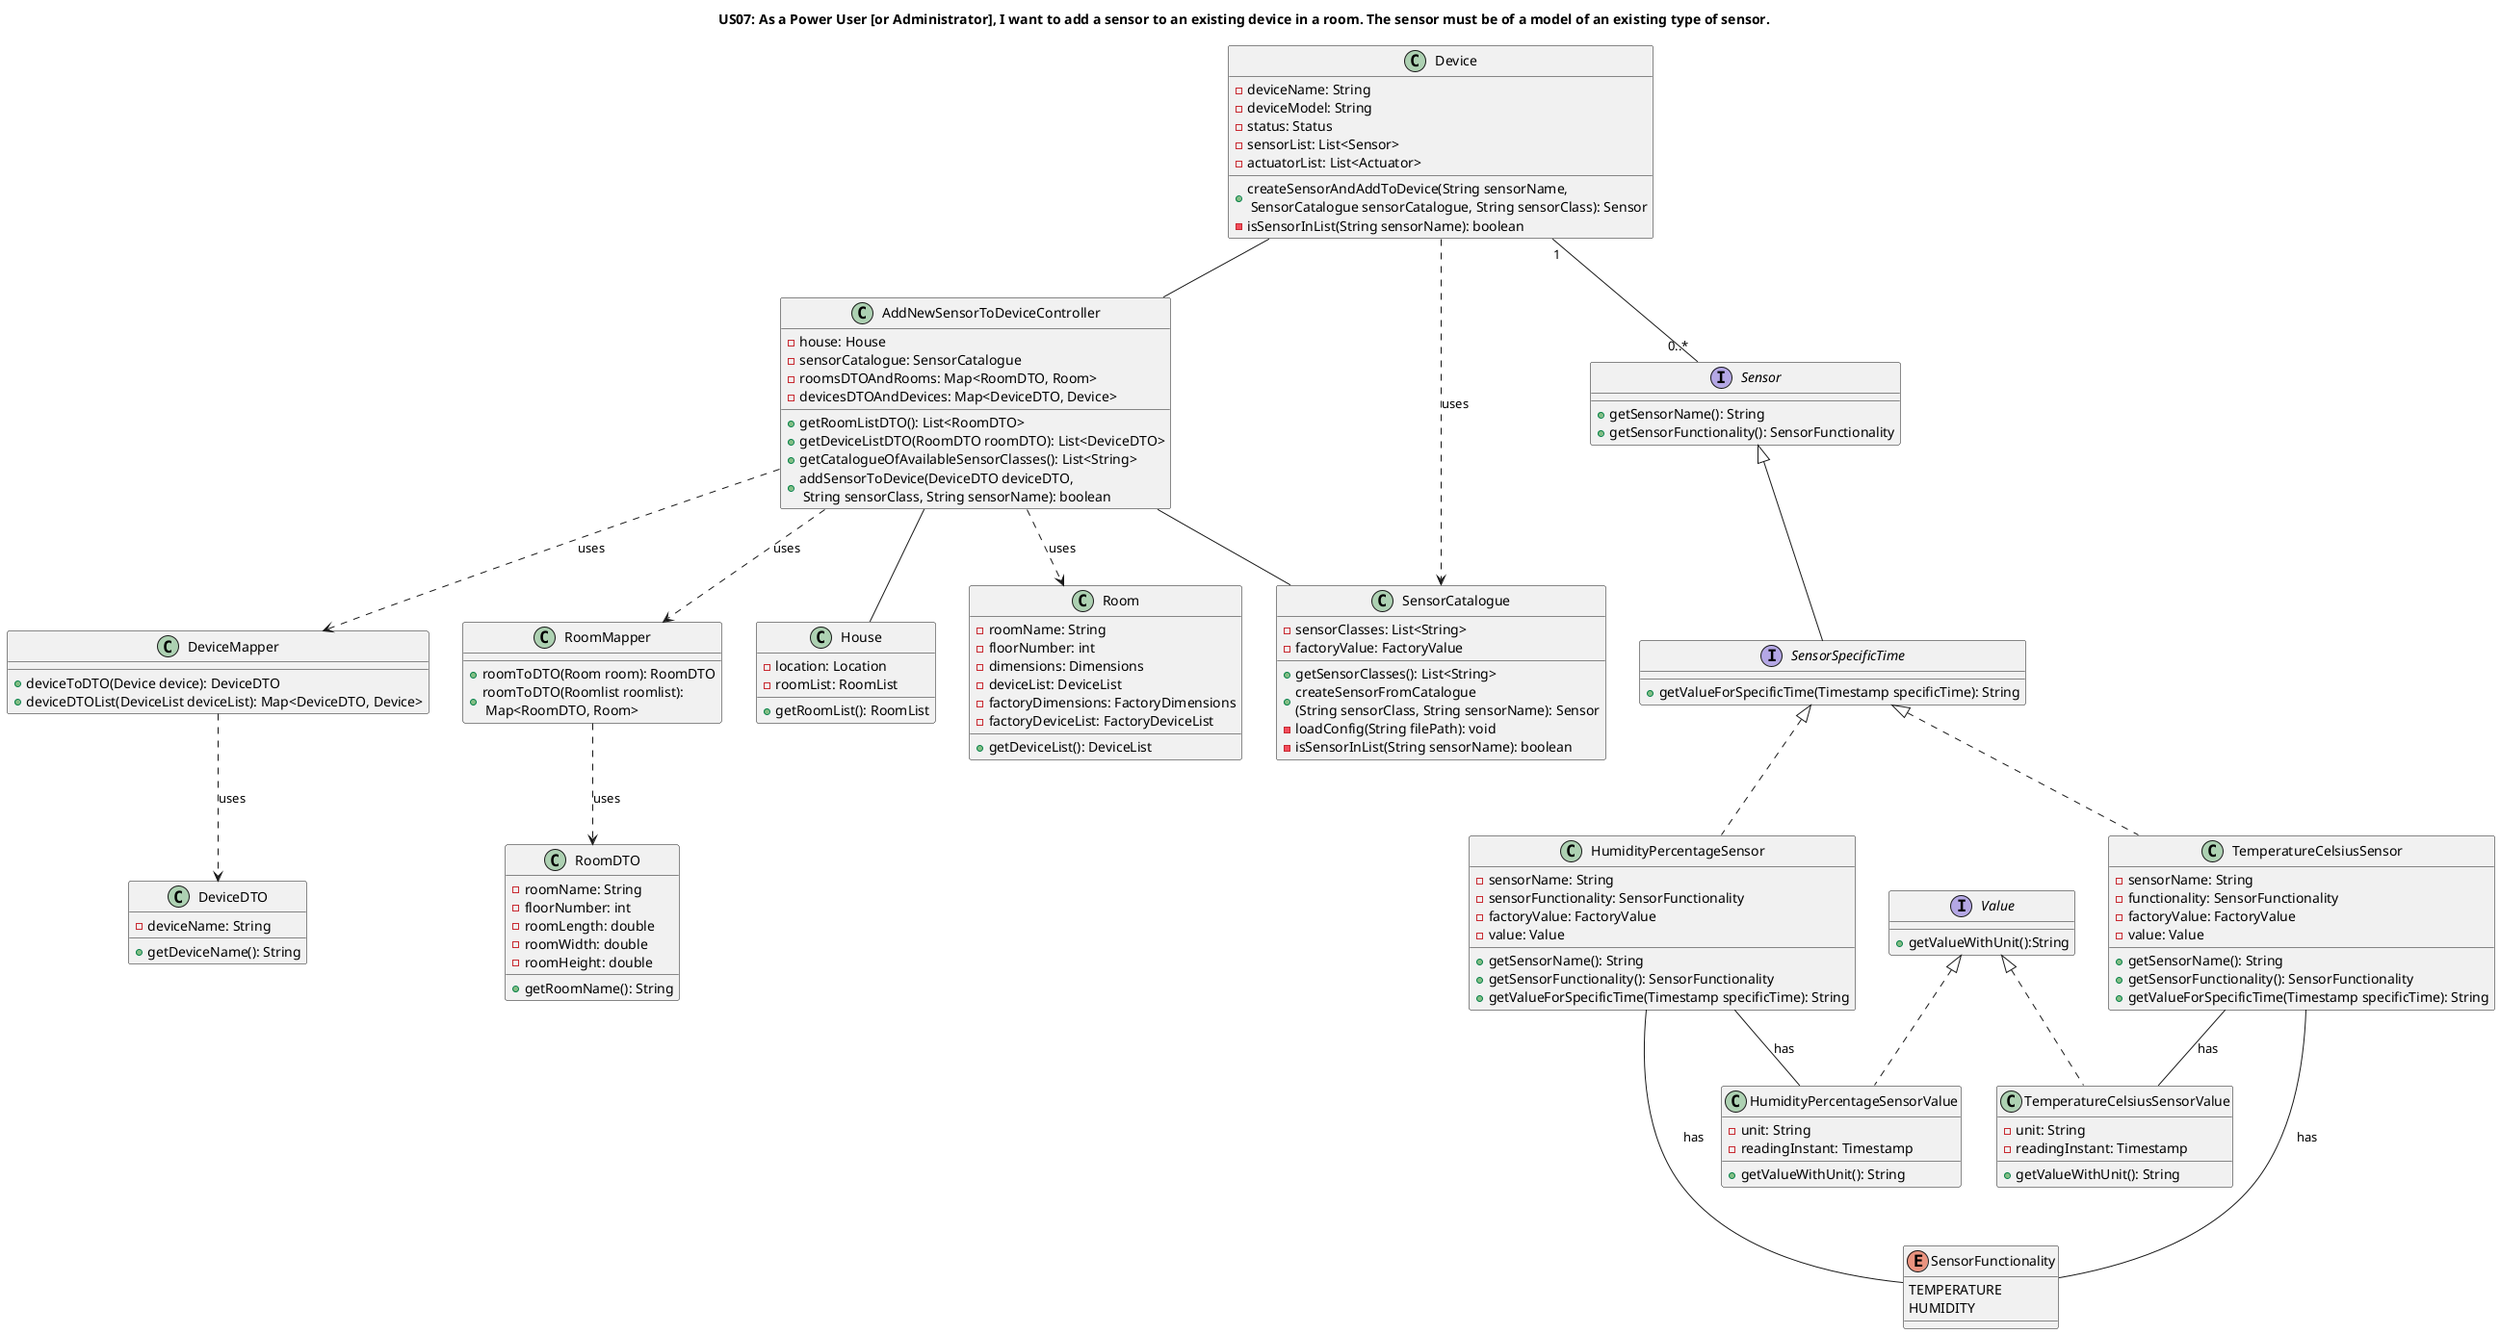 @startuml
title US07: As a Power User [or Administrator], I want to add a sensor to an existing device in a room. The sensor must be of a model of an existing type of sensor.
'https://plantuml.com/class-diagram

class AddNewSensorToDeviceController {
-house: House
-sensorCatalogue: SensorCatalogue
-roomsDTOAndRooms: Map<RoomDTO, Room>
-devicesDTOAndDevices: Map<DeviceDTO, Device>
+getRoomListDTO(): List<RoomDTO>
+getDeviceListDTO(RoomDTO roomDTO): List<DeviceDTO>
+getCatalogueOfAvailableSensorClasses(): List<String>
+addSensorToDevice(DeviceDTO deviceDTO, \n String sensorClass, String sensorName): boolean
}

class DeviceDTO {
-deviceName: String
+getDeviceName(): String
}

class House {
-location: Location
-roomList: RoomList
+getRoomList(): RoomList
}

class Room {
-roomName: String
-floorNumber: int
-dimensions: Dimensions
-deviceList: DeviceList
-factoryDimensions: FactoryDimensions
-factoryDeviceList: FactoryDeviceList
+getDeviceList(): DeviceList
}


class Device {
-deviceName: String
-deviceModel: String
-status: Status
-sensorList: List<Sensor>
-actuatorList: List<Actuator>
+createSensorAndAddToDevice(String sensorName,\n SensorCatalogue sensorCatalogue, String sensorClass): Sensor
-isSensorInList(String sensorName): boolean
}

interface Sensor {
+getSensorName(): String
+getSensorFunctionality(): SensorFunctionality
}

interface SensorSpecificTime extends Sensor {
+getValueForSpecificTime(Timestamp specificTime): String
}

class HumidityPercentageSensor implements SensorSpecificTime{
-sensorName: String
-sensorFunctionality: SensorFunctionality
-factoryValue: FactoryValue
-value: Value
+getSensorName(): String
+getSensorFunctionality(): SensorFunctionality
+getValueForSpecificTime(Timestamp specificTime): String
}

interface Value {
+getValueWithUnit():String
}

class HumidityPercentageSensorValue implements Value{
-unit: String
-readingInstant: Timestamp
+getValueWithUnit(): String
}


class TemperatureCelsiusSensor implements SensorSpecificTime{
-sensorName: String
-functionality: SensorFunctionality
-factoryValue: FactoryValue
-value: Value
+getSensorName(): String
+getSensorFunctionality(): SensorFunctionality
+getValueForSpecificTime(Timestamp specificTime): String
}

class TemperatureCelsiusSensorValue implements Value{
-unit: String
-readingInstant: Timestamp
+getValueWithUnit(): String
}

enum SensorFunctionality {
TEMPERATURE
HUMIDITY
}

class SensorCatalogue {
-sensorClasses: List<String>
-factoryValue: FactoryValue
+getSensorClasses(): List<String>
+createSensorFromCatalogue\n(String sensorClass, String sensorName): Sensor
-loadConfig(String filePath): void
-isSensorInList(String sensorName): boolean
}

class DeviceMapper {
+deviceToDTO(Device device): DeviceDTO
+deviceDTOList(DeviceList deviceList): Map<DeviceDTO, Device>
}

class RoomMapper {
  +roomToDTO(Room room): RoomDTO
  +roomToDTO(Roomlist roomlist):\n Map<RoomDTO, Room>

}

class RoomDTO {
-roomName: String
-floorNumber: int
-roomLength: double
-roomWidth: double
-roomHeight: double
+getRoomName(): String
}

AddNewSensorToDeviceController -- House
AddNewSensorToDeviceController ..> Room: uses
AddNewSensorToDeviceController ..> DeviceMapper: uses
DeviceMapper ..> DeviceDTO: uses
AddNewSensorToDeviceController ..> RoomMapper: uses
RoomMapper ..> RoomDTO: uses
AddNewSensorToDeviceController  --  SensorCatalogue
Device "1" -- "0..*" Sensor
Device ..> SensorCatalogue: uses
HumidityPercentageSensor -- HumidityPercentageSensorValue: has
HumidityPercentageSensor -- SensorFunctionality: has
TemperatureCelsiusSensor -- TemperatureCelsiusSensorValue: has
TemperatureCelsiusSensor --- SensorFunctionality: has
Device -- AddNewSensorToDeviceController

@enduml